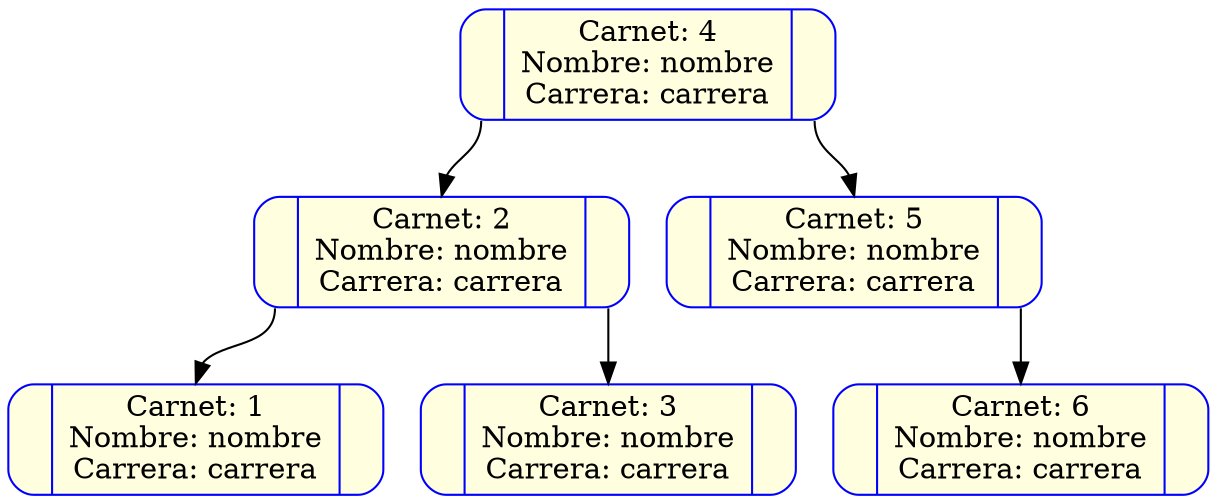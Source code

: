 digraph G{
node[color="blue",style="rounded,filled",fillcolor=lightyellow, shape=record];
node27305320[label="<f0>|<f1> Carnet: 4\nNombre: nombre\nCarrera: carrera|<f2>"];
node27305248[label="<f0>|<f1>Carnet: 2\nNombre: nombre\nCarrera: carrera|<f2>"];
node27305320:f0->node27305248:<f1>
node27304912[label="<f0>|<f1>Carnet: 1\nNombre: nombre\nCarrera: carrera|<f2>"];
node27305248:f0->node27304912:<f1>
node27305200[label="<f0>|<f1>Carnet: 3\nNombre: nombre\nCarrera: carrera|<f2>"];
node27305248:f2->node27305200:<f1>
node27305584[label="<f0>|<f1>Carnet: 5\nNombre: nombre\nCarrera: carrera|<f2>"];
node27305320:f2->node27305584:<f1>
node27306688[label="<f0>|<f1>Carnet: 6\nNombre: nombre\nCarrera: carrera|<f2>"];
node27305584:f2->node27306688:<f1>
}

